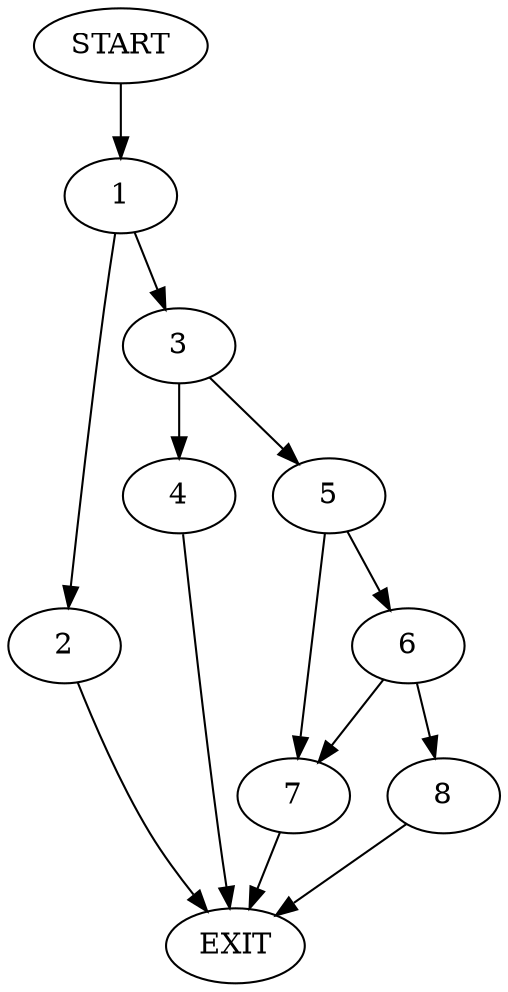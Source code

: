 digraph {
0 [label="START"]
9 [label="EXIT"]
0 -> 1
1 -> 2
1 -> 3
2 -> 9
3 -> 4
3 -> 5
4 -> 9
5 -> 6
5 -> 7
6 -> 7
6 -> 8
7 -> 9
8 -> 9
}

